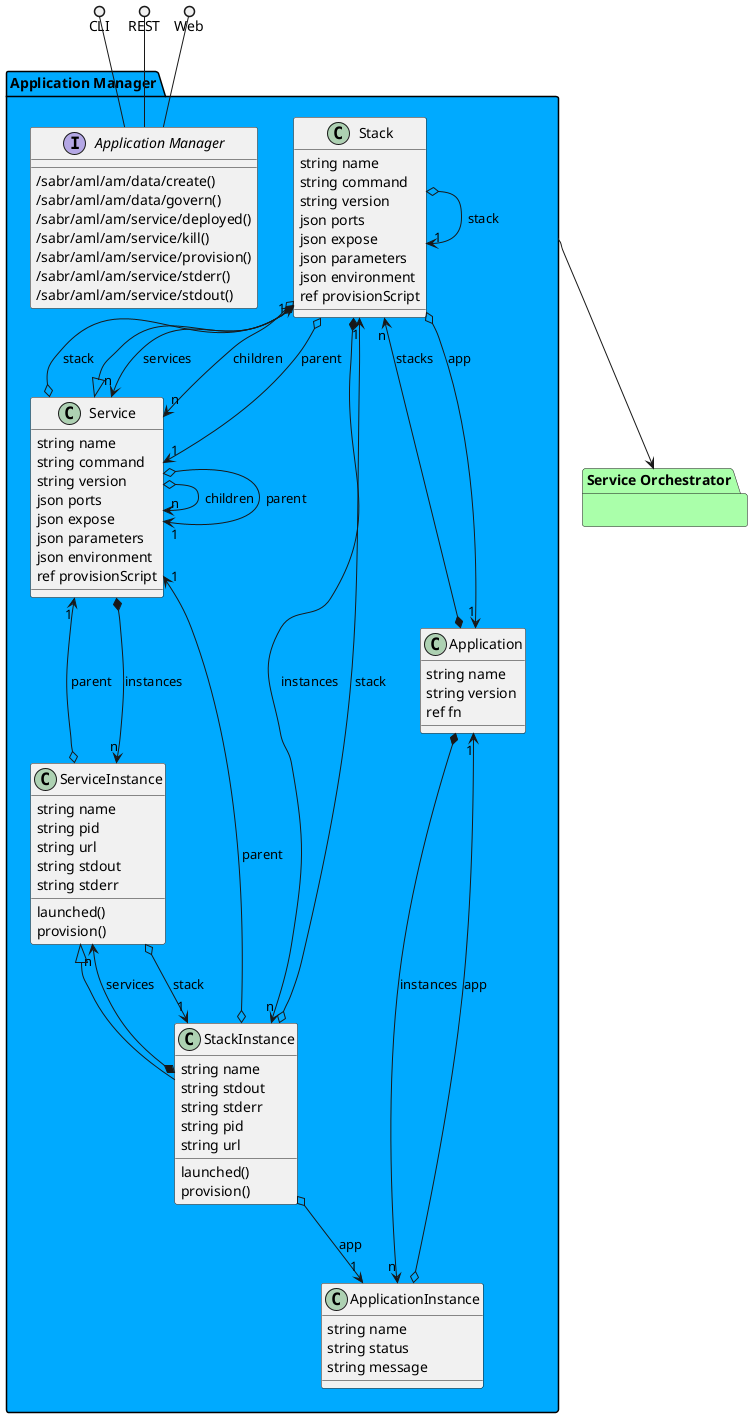 @startuml


package "Service Orchestrator" #aaffaa {
    }

package "Application Manager" #00aaff {
    
        class Stack {
        }
    
        class ApplicationInstance {
        }
    
        class Application {
        }
    
        class Service {
        }
    
        class ServiceInstance {
        }
    
        class StackInstance {
        }
    }


package "Application Manager" #00aaff {

    interface "Application Manager" as i {
            /sabr/aml/am/data/create()
            /sabr/aml/am/data/govern()
            /sabr/aml/am/service/deployed()
            /sabr/aml/am/service/kill()
            /sabr/aml/am/service/provision()
            /sabr/aml/am/service/stderr()
            /sabr/aml/am/service/stdout()
    
    }
}

CLI ()-- i
REST ()-- i
Web ()-- i

package "Application Manager" #00aaff {
        class "Application" {
                 string name
                 string version
                 ref fn
                    }
                Application *--> "n" Stack : stacks
                        Application *--> "n" ApplicationInstance : instances
            
    
    class "ApplicationInstance" {
                 string name
                 string status
                 string message
                    }
                ApplicationInstance o--> "1" Application : app
            
    
    class "Service" {
                 string name
                 string command
                 string version
                 json ports
                 json expose
                 json parameters
                 json environment
                 ref provisionScript
                    }
                Service o--> "1" Stack : stack
                        Service o--> "n" Service : children
                        Service o--> "1" Service : parent
                        Service *--> "n" ServiceInstance : instances
            
    
    class "ServiceInstance" {
                 string name
                 string pid
                 string url
                 string stdout
                 string stderr
                             launched()
                     provision()
            }
                ServiceInstance o--> "1" Service : parent
                        ServiceInstance o--> "1" StackInstance : stack
            
    
    class "Stack" {
                 string name
                 string command
                 string version
                 json ports
                 json expose
                 json parameters
                 json environment
                 ref provisionScript
                    }
                Stack *--> "n" Service : services
                        Stack *--> "n" StackInstance : instances
                        Stack o--> "1" Application : app
                        Stack o--> "1" Stack : stack
                        Stack o--> "n" Service : children
                        Stack o--> "1" Service : parent
            
    
        Service <|-- Stack
    
    class "StackInstance" {
                 string name
                 string stdout
                 string stderr
                 string pid
                 string url
                             launched()
                     provision()
            }
                StackInstance o--> "1" ApplicationInstance : app
                        StackInstance o--> "1" Stack : stack
                        StackInstance *--> "n" ServiceInstance : services
                        StackInstance o--> "1" Service : parent
            
    
        ServiceInstance <|-- StackInstance
    

}


    "Application Manager" --> "Service Orchestrator"


@enduml
